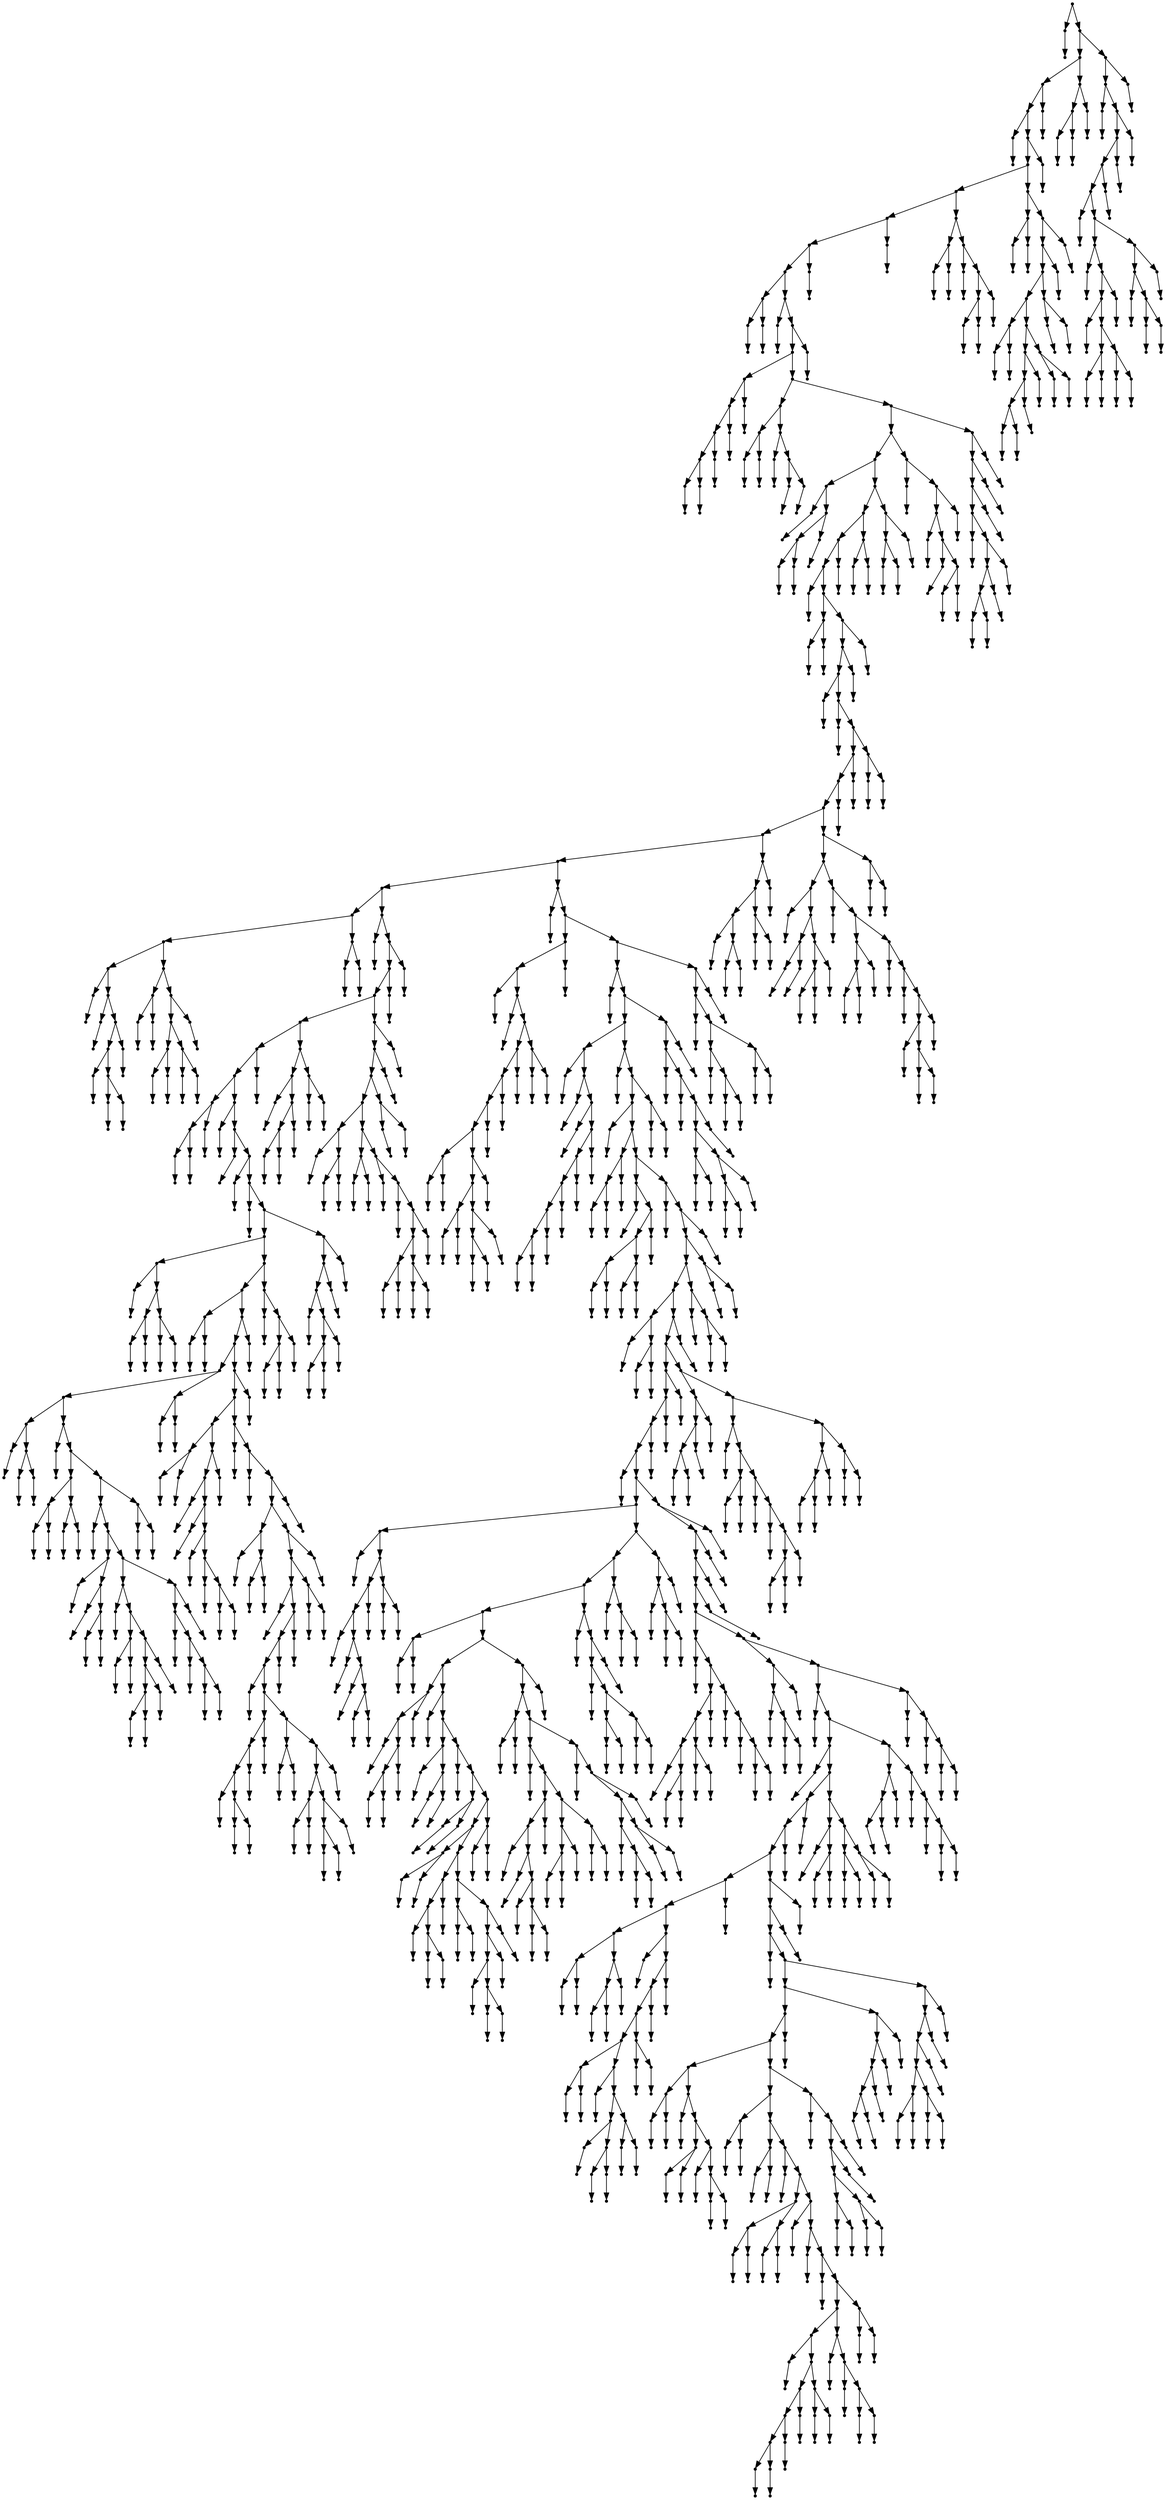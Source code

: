 digraph {
  1582 [shape=point];
  1 [shape=point];
  0 [shape=point];
  1581 [shape=point];
  1530 [shape=point];
  1521 [shape=point];
  1518 [shape=point];
  3 [shape=point];
  2 [shape=point];
  1517 [shape=point];
  1514 [shape=point];
  1472 [shape=point];
  1454 [shape=point];
  1451 [shape=point];
  1448 [shape=point];
  8 [shape=point];
  5 [shape=point];
  4 [shape=point];
  7 [shape=point];
  6 [shape=point];
  1447 [shape=point];
  10 [shape=point];
  9 [shape=point];
  1446 [shape=point];
  1443 [shape=point];
  24 [shape=point];
  21 [shape=point];
  18 [shape=point];
  15 [shape=point];
  12 [shape=point];
  11 [shape=point];
  14 [shape=point];
  13 [shape=point];
  17 [shape=point];
  16 [shape=point];
  20 [shape=point];
  19 [shape=point];
  23 [shape=point];
  22 [shape=point];
  1442 [shape=point];
  38 [shape=point];
  29 [shape=point];
  26 [shape=point];
  25 [shape=point];
  28 [shape=point];
  27 [shape=point];
  37 [shape=point];
  31 [shape=point];
  30 [shape=point];
  36 [shape=point];
  33 [shape=point];
  32 [shape=point];
  35 [shape=point];
  34 [shape=point];
  1441 [shape=point];
  1417 [shape=point];
  1399 [shape=point];
  49 [shape=point];
  40 [shape=point];
  39 [shape=point];
  48 [shape=point];
  45 [shape=point];
  42 [shape=point];
  41 [shape=point];
  44 [shape=point];
  43 [shape=point];
  47 [shape=point];
  46 [shape=point];
  1398 [shape=point];
  1389 [shape=point];
  1383 [shape=point];
  1380 [shape=point];
  51 [shape=point];
  50 [shape=point];
  1379 [shape=point];
  56 [shape=point];
  53 [shape=point];
  52 [shape=point];
  55 [shape=point];
  54 [shape=point];
  1378 [shape=point];
  1375 [shape=point];
  1372 [shape=point];
  58 [shape=point];
  57 [shape=point];
  1371 [shape=point];
  60 [shape=point];
  59 [shape=point];
  1370 [shape=point];
  1364 [shape=point];
  1361 [shape=point];
  1358 [shape=point];
  1304 [shape=point];
  1286 [shape=point];
  452 [shape=point];
  104 [shape=point];
  98 [shape=point];
  77 [shape=point];
  62 [shape=point];
  61 [shape=point];
  76 [shape=point];
  64 [shape=point];
  63 [shape=point];
  75 [shape=point];
  72 [shape=point];
  66 [shape=point];
  65 [shape=point];
  71 [shape=point];
  68 [shape=point];
  67 [shape=point];
  70 [shape=point];
  69 [shape=point];
  74 [shape=point];
  73 [shape=point];
  97 [shape=point];
  82 [shape=point];
  79 [shape=point];
  78 [shape=point];
  81 [shape=point];
  80 [shape=point];
  96 [shape=point];
  93 [shape=point];
  87 [shape=point];
  84 [shape=point];
  83 [shape=point];
  86 [shape=point];
  85 [shape=point];
  92 [shape=point];
  89 [shape=point];
  88 [shape=point];
  91 [shape=point];
  90 [shape=point];
  95 [shape=point];
  94 [shape=point];
  103 [shape=point];
  100 [shape=point];
  99 [shape=point];
  102 [shape=point];
  101 [shape=point];
  451 [shape=point];
  106 [shape=point];
  105 [shape=point];
  450 [shape=point];
  447 [shape=point];
  444 [shape=point];
  396 [shape=point];
  378 [shape=point];
  375 [shape=point];
  114 [shape=point];
  111 [shape=point];
  108 [shape=point];
  107 [shape=point];
  110 [shape=point];
  109 [shape=point];
  113 [shape=point];
  112 [shape=point];
  374 [shape=point];
  116 [shape=point];
  115 [shape=point];
  373 [shape=point];
  118 [shape=point];
  117 [shape=point];
  372 [shape=point];
  120 [shape=point];
  119 [shape=point];
  371 [shape=point];
  122 [shape=point];
  121 [shape=point];
  370 [shape=point];
  352 [shape=point];
  136 [shape=point];
  124 [shape=point];
  123 [shape=point];
  135 [shape=point];
  129 [shape=point];
  126 [shape=point];
  125 [shape=point];
  128 [shape=point];
  127 [shape=point];
  134 [shape=point];
  131 [shape=point];
  130 [shape=point];
  133 [shape=point];
  132 [shape=point];
  351 [shape=point];
  339 [shape=point];
  141 [shape=point];
  138 [shape=point];
  137 [shape=point];
  140 [shape=point];
  139 [shape=point];
  338 [shape=point];
  335 [shape=point];
  227 [shape=point];
  221 [shape=point];
  149 [shape=point];
  143 [shape=point];
  142 [shape=point];
  148 [shape=point];
  145 [shape=point];
  144 [shape=point];
  147 [shape=point];
  146 [shape=point];
  220 [shape=point];
  151 [shape=point];
  150 [shape=point];
  219 [shape=point];
  162 [shape=point];
  156 [shape=point];
  153 [shape=point];
  152 [shape=point];
  155 [shape=point];
  154 [shape=point];
  161 [shape=point];
  158 [shape=point];
  157 [shape=point];
  160 [shape=point];
  159 [shape=point];
  218 [shape=point];
  212 [shape=point];
  164 [shape=point];
  163 [shape=point];
  211 [shape=point];
  175 [shape=point];
  166 [shape=point];
  165 [shape=point];
  174 [shape=point];
  168 [shape=point];
  167 [shape=point];
  173 [shape=point];
  170 [shape=point];
  169 [shape=point];
  172 [shape=point];
  171 [shape=point];
  210 [shape=point];
  195 [shape=point];
  177 [shape=point];
  176 [shape=point];
  194 [shape=point];
  182 [shape=point];
  179 [shape=point];
  178 [shape=point];
  181 [shape=point];
  180 [shape=point];
  193 [shape=point];
  190 [shape=point];
  187 [shape=point];
  184 [shape=point];
  183 [shape=point];
  186 [shape=point];
  185 [shape=point];
  189 [shape=point];
  188 [shape=point];
  192 [shape=point];
  191 [shape=point];
  209 [shape=point];
  206 [shape=point];
  197 [shape=point];
  196 [shape=point];
  205 [shape=point];
  199 [shape=point];
  198 [shape=point];
  204 [shape=point];
  201 [shape=point];
  200 [shape=point];
  203 [shape=point];
  202 [shape=point];
  208 [shape=point];
  207 [shape=point];
  217 [shape=point];
  214 [shape=point];
  213 [shape=point];
  216 [shape=point];
  215 [shape=point];
  226 [shape=point];
  223 [shape=point];
  222 [shape=point];
  225 [shape=point];
  224 [shape=point];
  334 [shape=point];
  331 [shape=point];
  253 [shape=point];
  232 [shape=point];
  229 [shape=point];
  228 [shape=point];
  231 [shape=point];
  230 [shape=point];
  252 [shape=point];
  249 [shape=point];
  234 [shape=point];
  233 [shape=point];
  248 [shape=point];
  236 [shape=point];
  235 [shape=point];
  247 [shape=point];
  238 [shape=point];
  237 [shape=point];
  246 [shape=point];
  240 [shape=point];
  239 [shape=point];
  245 [shape=point];
  242 [shape=point];
  241 [shape=point];
  244 [shape=point];
  243 [shape=point];
  251 [shape=point];
  250 [shape=point];
  330 [shape=point];
  255 [shape=point];
  254 [shape=point];
  329 [shape=point];
  257 [shape=point];
  256 [shape=point];
  328 [shape=point];
  325 [shape=point];
  265 [shape=point];
  259 [shape=point];
  258 [shape=point];
  264 [shape=point];
  261 [shape=point];
  260 [shape=point];
  263 [shape=point];
  262 [shape=point];
  324 [shape=point];
  321 [shape=point];
  315 [shape=point];
  267 [shape=point];
  266 [shape=point];
  314 [shape=point];
  311 [shape=point];
  308 [shape=point];
  269 [shape=point];
  268 [shape=point];
  307 [shape=point];
  283 [shape=point];
  280 [shape=point];
  277 [shape=point];
  271 [shape=point];
  270 [shape=point];
  276 [shape=point];
  273 [shape=point];
  272 [shape=point];
  275 [shape=point];
  274 [shape=point];
  279 [shape=point];
  278 [shape=point];
  282 [shape=point];
  281 [shape=point];
  306 [shape=point];
  288 [shape=point];
  285 [shape=point];
  284 [shape=point];
  287 [shape=point];
  286 [shape=point];
  305 [shape=point];
  302 [shape=point];
  293 [shape=point];
  290 [shape=point];
  289 [shape=point];
  292 [shape=point];
  291 [shape=point];
  301 [shape=point];
  298 [shape=point];
  295 [shape=point];
  294 [shape=point];
  297 [shape=point];
  296 [shape=point];
  300 [shape=point];
  299 [shape=point];
  304 [shape=point];
  303 [shape=point];
  310 [shape=point];
  309 [shape=point];
  313 [shape=point];
  312 [shape=point];
  320 [shape=point];
  317 [shape=point];
  316 [shape=point];
  319 [shape=point];
  318 [shape=point];
  323 [shape=point];
  322 [shape=point];
  327 [shape=point];
  326 [shape=point];
  333 [shape=point];
  332 [shape=point];
  337 [shape=point];
  336 [shape=point];
  350 [shape=point];
  341 [shape=point];
  340 [shape=point];
  349 [shape=point];
  346 [shape=point];
  343 [shape=point];
  342 [shape=point];
  345 [shape=point];
  344 [shape=point];
  348 [shape=point];
  347 [shape=point];
  369 [shape=point];
  366 [shape=point];
  363 [shape=point];
  354 [shape=point];
  353 [shape=point];
  362 [shape=point];
  359 [shape=point];
  356 [shape=point];
  355 [shape=point];
  358 [shape=point];
  357 [shape=point];
  361 [shape=point];
  360 [shape=point];
  365 [shape=point];
  364 [shape=point];
  368 [shape=point];
  367 [shape=point];
  377 [shape=point];
  376 [shape=point];
  395 [shape=point];
  389 [shape=point];
  380 [shape=point];
  379 [shape=point];
  388 [shape=point];
  385 [shape=point];
  382 [shape=point];
  381 [shape=point];
  384 [shape=point];
  383 [shape=point];
  387 [shape=point];
  386 [shape=point];
  394 [shape=point];
  391 [shape=point];
  390 [shape=point];
  393 [shape=point];
  392 [shape=point];
  443 [shape=point];
  440 [shape=point];
  437 [shape=point];
  431 [shape=point];
  404 [shape=point];
  398 [shape=point];
  397 [shape=point];
  403 [shape=point];
  400 [shape=point];
  399 [shape=point];
  402 [shape=point];
  401 [shape=point];
  430 [shape=point];
  409 [shape=point];
  406 [shape=point];
  405 [shape=point];
  408 [shape=point];
  407 [shape=point];
  429 [shape=point];
  411 [shape=point];
  410 [shape=point];
  428 [shape=point];
  413 [shape=point];
  412 [shape=point];
  427 [shape=point];
  424 [shape=point];
  418 [shape=point];
  415 [shape=point];
  414 [shape=point];
  417 [shape=point];
  416 [shape=point];
  423 [shape=point];
  420 [shape=point];
  419 [shape=point];
  422 [shape=point];
  421 [shape=point];
  426 [shape=point];
  425 [shape=point];
  436 [shape=point];
  433 [shape=point];
  432 [shape=point];
  435 [shape=point];
  434 [shape=point];
  439 [shape=point];
  438 [shape=point];
  442 [shape=point];
  441 [shape=point];
  446 [shape=point];
  445 [shape=point];
  449 [shape=point];
  448 [shape=point];
  1285 [shape=point];
  454 [shape=point];
  453 [shape=point];
  1284 [shape=point];
  501 [shape=point];
  498 [shape=point];
  456 [shape=point];
  455 [shape=point];
  497 [shape=point];
  458 [shape=point];
  457 [shape=point];
  496 [shape=point];
  490 [shape=point];
  487 [shape=point];
  484 [shape=point];
  481 [shape=point];
  463 [shape=point];
  460 [shape=point];
  459 [shape=point];
  462 [shape=point];
  461 [shape=point];
  480 [shape=point];
  477 [shape=point];
  468 [shape=point];
  465 [shape=point];
  464 [shape=point];
  467 [shape=point];
  466 [shape=point];
  476 [shape=point];
  473 [shape=point];
  470 [shape=point];
  469 [shape=point];
  472 [shape=point];
  471 [shape=point];
  475 [shape=point];
  474 [shape=point];
  479 [shape=point];
  478 [shape=point];
  483 [shape=point];
  482 [shape=point];
  486 [shape=point];
  485 [shape=point];
  489 [shape=point];
  488 [shape=point];
  495 [shape=point];
  492 [shape=point];
  491 [shape=point];
  494 [shape=point];
  493 [shape=point];
  500 [shape=point];
  499 [shape=point];
  1283 [shape=point];
  1262 [shape=point];
  503 [shape=point];
  502 [shape=point];
  1261 [shape=point];
  1234 [shape=point];
  529 [shape=point];
  505 [shape=point];
  504 [shape=point];
  528 [shape=point];
  507 [shape=point];
  506 [shape=point];
  527 [shape=point];
  509 [shape=point];
  508 [shape=point];
  526 [shape=point];
  523 [shape=point];
  520 [shape=point];
  517 [shape=point];
  514 [shape=point];
  511 [shape=point];
  510 [shape=point];
  513 [shape=point];
  512 [shape=point];
  516 [shape=point];
  515 [shape=point];
  519 [shape=point];
  518 [shape=point];
  522 [shape=point];
  521 [shape=point];
  525 [shape=point];
  524 [shape=point];
  1233 [shape=point];
  531 [shape=point];
  530 [shape=point];
  1232 [shape=point];
  1226 [shape=point];
  533 [shape=point];
  532 [shape=point];
  1225 [shape=point];
  541 [shape=point];
  538 [shape=point];
  535 [shape=point];
  534 [shape=point];
  537 [shape=point];
  536 [shape=point];
  540 [shape=point];
  539 [shape=point];
  1224 [shape=point];
  558 [shape=point];
  543 [shape=point];
  542 [shape=point];
  557 [shape=point];
  554 [shape=point];
  548 [shape=point];
  545 [shape=point];
  544 [shape=point];
  547 [shape=point];
  546 [shape=point];
  553 [shape=point];
  550 [shape=point];
  549 [shape=point];
  552 [shape=point];
  551 [shape=point];
  556 [shape=point];
  555 [shape=point];
  1223 [shape=point];
  560 [shape=point];
  559 [shape=point];
  1222 [shape=point];
  1219 [shape=point];
  1213 [shape=point];
  1204 [shape=point];
  568 [shape=point];
  562 [shape=point];
  561 [shape=point];
  567 [shape=point];
  564 [shape=point];
  563 [shape=point];
  566 [shape=point];
  565 [shape=point];
  1203 [shape=point];
  1200 [shape=point];
  1149 [shape=point];
  1146 [shape=point];
  1143 [shape=point];
  1140 [shape=point];
  570 [shape=point];
  569 [shape=point];
  1139 [shape=point];
  791 [shape=point];
  596 [shape=point];
  572 [shape=point];
  571 [shape=point];
  595 [shape=point];
  589 [shape=point];
  586 [shape=point];
  574 [shape=point];
  573 [shape=point];
  585 [shape=point];
  576 [shape=point];
  575 [shape=point];
  584 [shape=point];
  578 [shape=point];
  577 [shape=point];
  583 [shape=point];
  580 [shape=point];
  579 [shape=point];
  582 [shape=point];
  581 [shape=point];
  588 [shape=point];
  587 [shape=point];
  594 [shape=point];
  591 [shape=point];
  590 [shape=point];
  593 [shape=point];
  592 [shape=point];
  790 [shape=point];
  778 [shape=point];
  769 [shape=point];
  748 [shape=point];
  601 [shape=point];
  598 [shape=point];
  597 [shape=point];
  600 [shape=point];
  599 [shape=point];
  747 [shape=point];
  681 [shape=point];
  615 [shape=point];
  612 [shape=point];
  603 [shape=point];
  602 [shape=point];
  611 [shape=point];
  608 [shape=point];
  605 [shape=point];
  604 [shape=point];
  607 [shape=point];
  606 [shape=point];
  610 [shape=point];
  609 [shape=point];
  614 [shape=point];
  613 [shape=point];
  680 [shape=point];
  617 [shape=point];
  616 [shape=point];
  679 [shape=point];
  625 [shape=point];
  619 [shape=point];
  618 [shape=point];
  624 [shape=point];
  621 [shape=point];
  620 [shape=point];
  623 [shape=point];
  622 [shape=point];
  678 [shape=point];
  627 [shape=point];
  626 [shape=point];
  677 [shape=point];
  632 [shape=point];
  629 [shape=point];
  628 [shape=point];
  631 [shape=point];
  630 [shape=point];
  676 [shape=point];
  670 [shape=point];
  637 [shape=point];
  634 [shape=point];
  633 [shape=point];
  636 [shape=point];
  635 [shape=point];
  669 [shape=point];
  648 [shape=point];
  645 [shape=point];
  639 [shape=point];
  638 [shape=point];
  644 [shape=point];
  641 [shape=point];
  640 [shape=point];
  643 [shape=point];
  642 [shape=point];
  647 [shape=point];
  646 [shape=point];
  668 [shape=point];
  653 [shape=point];
  650 [shape=point];
  649 [shape=point];
  652 [shape=point];
  651 [shape=point];
  667 [shape=point];
  664 [shape=point];
  661 [shape=point];
  655 [shape=point];
  654 [shape=point];
  660 [shape=point];
  657 [shape=point];
  656 [shape=point];
  659 [shape=point];
  658 [shape=point];
  663 [shape=point];
  662 [shape=point];
  666 [shape=point];
  665 [shape=point];
  675 [shape=point];
  672 [shape=point];
  671 [shape=point];
  674 [shape=point];
  673 [shape=point];
  746 [shape=point];
  743 [shape=point];
  686 [shape=point];
  683 [shape=point];
  682 [shape=point];
  685 [shape=point];
  684 [shape=point];
  742 [shape=point];
  721 [shape=point];
  688 [shape=point];
  687 [shape=point];
  720 [shape=point];
  705 [shape=point];
  702 [shape=point];
  690 [shape=point];
  689 [shape=point];
  701 [shape=point];
  692 [shape=point];
  691 [shape=point];
  700 [shape=point];
  694 [shape=point];
  693 [shape=point];
  699 [shape=point];
  696 [shape=point];
  695 [shape=point];
  698 [shape=point];
  697 [shape=point];
  704 [shape=point];
  703 [shape=point];
  719 [shape=point];
  713 [shape=point];
  710 [shape=point];
  707 [shape=point];
  706 [shape=point];
  709 [shape=point];
  708 [shape=point];
  712 [shape=point];
  711 [shape=point];
  718 [shape=point];
  715 [shape=point];
  714 [shape=point];
  717 [shape=point];
  716 [shape=point];
  741 [shape=point];
  723 [shape=point];
  722 [shape=point];
  740 [shape=point];
  737 [shape=point];
  731 [shape=point];
  725 [shape=point];
  724 [shape=point];
  730 [shape=point];
  727 [shape=point];
  726 [shape=point];
  729 [shape=point];
  728 [shape=point];
  736 [shape=point];
  733 [shape=point];
  732 [shape=point];
  735 [shape=point];
  734 [shape=point];
  739 [shape=point];
  738 [shape=point];
  745 [shape=point];
  744 [shape=point];
  768 [shape=point];
  750 [shape=point];
  749 [shape=point];
  767 [shape=point];
  764 [shape=point];
  752 [shape=point];
  751 [shape=point];
  763 [shape=point];
  757 [shape=point];
  754 [shape=point];
  753 [shape=point];
  756 [shape=point];
  755 [shape=point];
  762 [shape=point];
  759 [shape=point];
  758 [shape=point];
  761 [shape=point];
  760 [shape=point];
  766 [shape=point];
  765 [shape=point];
  777 [shape=point];
  771 [shape=point];
  770 [shape=point];
  776 [shape=point];
  773 [shape=point];
  772 [shape=point];
  775 [shape=point];
  774 [shape=point];
  789 [shape=point];
  786 [shape=point];
  780 [shape=point];
  779 [shape=point];
  785 [shape=point];
  782 [shape=point];
  781 [shape=point];
  784 [shape=point];
  783 [shape=point];
  788 [shape=point];
  787 [shape=point];
  1138 [shape=point];
  1135 [shape=point];
  1132 [shape=point];
  1129 [shape=point];
  1126 [shape=point];
  823 [shape=point];
  793 [shape=point];
  792 [shape=point];
  822 [shape=point];
  810 [shape=point];
  807 [shape=point];
  801 [shape=point];
  795 [shape=point];
  794 [shape=point];
  800 [shape=point];
  797 [shape=point];
  796 [shape=point];
  799 [shape=point];
  798 [shape=point];
  806 [shape=point];
  803 [shape=point];
  802 [shape=point];
  805 [shape=point];
  804 [shape=point];
  809 [shape=point];
  808 [shape=point];
  821 [shape=point];
  812 [shape=point];
  811 [shape=point];
  820 [shape=point];
  814 [shape=point];
  813 [shape=point];
  819 [shape=point];
  816 [shape=point];
  815 [shape=point];
  818 [shape=point];
  817 [shape=point];
  1125 [shape=point];
  834 [shape=point];
  831 [shape=point];
  825 [shape=point];
  824 [shape=point];
  830 [shape=point];
  827 [shape=point];
  826 [shape=point];
  829 [shape=point];
  828 [shape=point];
  833 [shape=point];
  832 [shape=point];
  1124 [shape=point];
  1112 [shape=point];
  836 [shape=point];
  835 [shape=point];
  1111 [shape=point];
  1090 [shape=point];
  838 [shape=point];
  837 [shape=point];
  1089 [shape=point];
  1068 [shape=point];
  1065 [shape=point];
  1062 [shape=point];
  894 [shape=point];
  891 [shape=point];
  852 [shape=point];
  843 [shape=point];
  840 [shape=point];
  839 [shape=point];
  842 [shape=point];
  841 [shape=point];
  851 [shape=point];
  848 [shape=point];
  845 [shape=point];
  844 [shape=point];
  847 [shape=point];
  846 [shape=point];
  850 [shape=point];
  849 [shape=point];
  890 [shape=point];
  854 [shape=point];
  853 [shape=point];
  889 [shape=point];
  886 [shape=point];
  883 [shape=point];
  877 [shape=point];
  859 [shape=point];
  856 [shape=point];
  855 [shape=point];
  858 [shape=point];
  857 [shape=point];
  876 [shape=point];
  861 [shape=point];
  860 [shape=point];
  875 [shape=point];
  869 [shape=point];
  863 [shape=point];
  862 [shape=point];
  868 [shape=point];
  865 [shape=point];
  864 [shape=point];
  867 [shape=point];
  866 [shape=point];
  874 [shape=point];
  871 [shape=point];
  870 [shape=point];
  873 [shape=point];
  872 [shape=point];
  882 [shape=point];
  879 [shape=point];
  878 [shape=point];
  881 [shape=point];
  880 [shape=point];
  885 [shape=point];
  884 [shape=point];
  888 [shape=point];
  887 [shape=point];
  893 [shape=point];
  892 [shape=point];
  1061 [shape=point];
  1058 [shape=point];
  1055 [shape=point];
  896 [shape=point];
  895 [shape=point];
  1054 [shape=point];
  1033 [shape=point];
  1018 [shape=point];
  1015 [shape=point];
  919 [shape=point];
  901 [shape=point];
  898 [shape=point];
  897 [shape=point];
  900 [shape=point];
  899 [shape=point];
  918 [shape=point];
  903 [shape=point];
  902 [shape=point];
  917 [shape=point];
  908 [shape=point];
  905 [shape=point];
  904 [shape=point];
  907 [shape=point];
  906 [shape=point];
  916 [shape=point];
  910 [shape=point];
  909 [shape=point];
  915 [shape=point];
  912 [shape=point];
  911 [shape=point];
  914 [shape=point];
  913 [shape=point];
  1014 [shape=point];
  993 [shape=point];
  924 [shape=point];
  921 [shape=point];
  920 [shape=point];
  923 [shape=point];
  922 [shape=point];
  992 [shape=point];
  929 [shape=point];
  926 [shape=point];
  925 [shape=point];
  928 [shape=point];
  927 [shape=point];
  991 [shape=point];
  931 [shape=point];
  930 [shape=point];
  990 [shape=point];
  942 [shape=point];
  936 [shape=point];
  933 [shape=point];
  932 [shape=point];
  935 [shape=point];
  934 [shape=point];
  941 [shape=point];
  938 [shape=point];
  937 [shape=point];
  940 [shape=point];
  939 [shape=point];
  989 [shape=point];
  944 [shape=point];
  943 [shape=point];
  988 [shape=point];
  946 [shape=point];
  945 [shape=point];
  987 [shape=point];
  948 [shape=point];
  947 [shape=point];
  986 [shape=point];
  980 [shape=point];
  968 [shape=point];
  950 [shape=point];
  949 [shape=point];
  967 [shape=point];
  961 [shape=point];
  958 [shape=point];
  955 [shape=point];
  952 [shape=point];
  951 [shape=point];
  954 [shape=point];
  953 [shape=point];
  957 [shape=point];
  956 [shape=point];
  960 [shape=point];
  959 [shape=point];
  966 [shape=point];
  963 [shape=point];
  962 [shape=point];
  965 [shape=point];
  964 [shape=point];
  979 [shape=point];
  970 [shape=point];
  969 [shape=point];
  978 [shape=point];
  972 [shape=point];
  971 [shape=point];
  977 [shape=point];
  974 [shape=point];
  973 [shape=point];
  976 [shape=point];
  975 [shape=point];
  985 [shape=point];
  982 [shape=point];
  981 [shape=point];
  984 [shape=point];
  983 [shape=point];
  1013 [shape=point];
  995 [shape=point];
  994 [shape=point];
  1012 [shape=point];
  1009 [shape=point];
  1006 [shape=point];
  1000 [shape=point];
  997 [shape=point];
  996 [shape=point];
  999 [shape=point];
  998 [shape=point];
  1005 [shape=point];
  1002 [shape=point];
  1001 [shape=point];
  1004 [shape=point];
  1003 [shape=point];
  1008 [shape=point];
  1007 [shape=point];
  1011 [shape=point];
  1010 [shape=point];
  1017 [shape=point];
  1016 [shape=point];
  1032 [shape=point];
  1029 [shape=point];
  1026 [shape=point];
  1023 [shape=point];
  1020 [shape=point];
  1019 [shape=point];
  1022 [shape=point];
  1021 [shape=point];
  1025 [shape=point];
  1024 [shape=point];
  1028 [shape=point];
  1027 [shape=point];
  1031 [shape=point];
  1030 [shape=point];
  1053 [shape=point];
  1050 [shape=point];
  1047 [shape=point];
  1044 [shape=point];
  1038 [shape=point];
  1035 [shape=point];
  1034 [shape=point];
  1037 [shape=point];
  1036 [shape=point];
  1043 [shape=point];
  1040 [shape=point];
  1039 [shape=point];
  1042 [shape=point];
  1041 [shape=point];
  1046 [shape=point];
  1045 [shape=point];
  1049 [shape=point];
  1048 [shape=point];
  1052 [shape=point];
  1051 [shape=point];
  1057 [shape=point];
  1056 [shape=point];
  1060 [shape=point];
  1059 [shape=point];
  1064 [shape=point];
  1063 [shape=point];
  1067 [shape=point];
  1066 [shape=point];
  1088 [shape=point];
  1076 [shape=point];
  1070 [shape=point];
  1069 [shape=point];
  1075 [shape=point];
  1072 [shape=point];
  1071 [shape=point];
  1074 [shape=point];
  1073 [shape=point];
  1087 [shape=point];
  1081 [shape=point];
  1078 [shape=point];
  1077 [shape=point];
  1080 [shape=point];
  1079 [shape=point];
  1086 [shape=point];
  1083 [shape=point];
  1082 [shape=point];
  1085 [shape=point];
  1084 [shape=point];
  1110 [shape=point];
  1098 [shape=point];
  1095 [shape=point];
  1092 [shape=point];
  1091 [shape=point];
  1094 [shape=point];
  1093 [shape=point];
  1097 [shape=point];
  1096 [shape=point];
  1109 [shape=point];
  1100 [shape=point];
  1099 [shape=point];
  1108 [shape=point];
  1102 [shape=point];
  1101 [shape=point];
  1107 [shape=point];
  1104 [shape=point];
  1103 [shape=point];
  1106 [shape=point];
  1105 [shape=point];
  1123 [shape=point];
  1114 [shape=point];
  1113 [shape=point];
  1122 [shape=point];
  1116 [shape=point];
  1115 [shape=point];
  1121 [shape=point];
  1118 [shape=point];
  1117 [shape=point];
  1120 [shape=point];
  1119 [shape=point];
  1128 [shape=point];
  1127 [shape=point];
  1131 [shape=point];
  1130 [shape=point];
  1134 [shape=point];
  1133 [shape=point];
  1137 [shape=point];
  1136 [shape=point];
  1142 [shape=point];
  1141 [shape=point];
  1145 [shape=point];
  1144 [shape=point];
  1148 [shape=point];
  1147 [shape=point];
  1199 [shape=point];
  1160 [shape=point];
  1157 [shape=point];
  1154 [shape=point];
  1151 [shape=point];
  1150 [shape=point];
  1153 [shape=point];
  1152 [shape=point];
  1156 [shape=point];
  1155 [shape=point];
  1159 [shape=point];
  1158 [shape=point];
  1198 [shape=point];
  1183 [shape=point];
  1162 [shape=point];
  1161 [shape=point];
  1182 [shape=point];
  1167 [shape=point];
  1164 [shape=point];
  1163 [shape=point];
  1166 [shape=point];
  1165 [shape=point];
  1181 [shape=point];
  1169 [shape=point];
  1168 [shape=point];
  1180 [shape=point];
  1171 [shape=point];
  1170 [shape=point];
  1179 [shape=point];
  1176 [shape=point];
  1173 [shape=point];
  1172 [shape=point];
  1175 [shape=point];
  1174 [shape=point];
  1178 [shape=point];
  1177 [shape=point];
  1197 [shape=point];
  1191 [shape=point];
  1188 [shape=point];
  1185 [shape=point];
  1184 [shape=point];
  1187 [shape=point];
  1186 [shape=point];
  1190 [shape=point];
  1189 [shape=point];
  1196 [shape=point];
  1193 [shape=point];
  1192 [shape=point];
  1195 [shape=point];
  1194 [shape=point];
  1202 [shape=point];
  1201 [shape=point];
  1212 [shape=point];
  1206 [shape=point];
  1205 [shape=point];
  1211 [shape=point];
  1208 [shape=point];
  1207 [shape=point];
  1210 [shape=point];
  1209 [shape=point];
  1218 [shape=point];
  1215 [shape=point];
  1214 [shape=point];
  1217 [shape=point];
  1216 [shape=point];
  1221 [shape=point];
  1220 [shape=point];
  1231 [shape=point];
  1228 [shape=point];
  1227 [shape=point];
  1230 [shape=point];
  1229 [shape=point];
  1260 [shape=point];
  1257 [shape=point];
  1236 [shape=point];
  1235 [shape=point];
  1256 [shape=point];
  1238 [shape=point];
  1237 [shape=point];
  1255 [shape=point];
  1252 [shape=point];
  1243 [shape=point];
  1240 [shape=point];
  1239 [shape=point];
  1242 [shape=point];
  1241 [shape=point];
  1251 [shape=point];
  1248 [shape=point];
  1245 [shape=point];
  1244 [shape=point];
  1247 [shape=point];
  1246 [shape=point];
  1250 [shape=point];
  1249 [shape=point];
  1254 [shape=point];
  1253 [shape=point];
  1259 [shape=point];
  1258 [shape=point];
  1282 [shape=point];
  1279 [shape=point];
  1264 [shape=point];
  1263 [shape=point];
  1278 [shape=point];
  1272 [shape=point];
  1266 [shape=point];
  1265 [shape=point];
  1271 [shape=point];
  1268 [shape=point];
  1267 [shape=point];
  1270 [shape=point];
  1269 [shape=point];
  1277 [shape=point];
  1274 [shape=point];
  1273 [shape=point];
  1276 [shape=point];
  1275 [shape=point];
  1281 [shape=point];
  1280 [shape=point];
  1303 [shape=point];
  1300 [shape=point];
  1294 [shape=point];
  1288 [shape=point];
  1287 [shape=point];
  1293 [shape=point];
  1290 [shape=point];
  1289 [shape=point];
  1292 [shape=point];
  1291 [shape=point];
  1299 [shape=point];
  1296 [shape=point];
  1295 [shape=point];
  1298 [shape=point];
  1297 [shape=point];
  1302 [shape=point];
  1301 [shape=point];
  1357 [shape=point];
  1351 [shape=point];
  1321 [shape=point];
  1306 [shape=point];
  1305 [shape=point];
  1320 [shape=point];
  1311 [shape=point];
  1308 [shape=point];
  1307 [shape=point];
  1310 [shape=point];
  1309 [shape=point];
  1319 [shape=point];
  1316 [shape=point];
  1313 [shape=point];
  1312 [shape=point];
  1315 [shape=point];
  1314 [shape=point];
  1318 [shape=point];
  1317 [shape=point];
  1350 [shape=point];
  1323 [shape=point];
  1322 [shape=point];
  1349 [shape=point];
  1331 [shape=point];
  1328 [shape=point];
  1325 [shape=point];
  1324 [shape=point];
  1327 [shape=point];
  1326 [shape=point];
  1330 [shape=point];
  1329 [shape=point];
  1348 [shape=point];
  1333 [shape=point];
  1332 [shape=point];
  1347 [shape=point];
  1335 [shape=point];
  1334 [shape=point];
  1346 [shape=point];
  1343 [shape=point];
  1337 [shape=point];
  1336 [shape=point];
  1342 [shape=point];
  1339 [shape=point];
  1338 [shape=point];
  1341 [shape=point];
  1340 [shape=point];
  1345 [shape=point];
  1344 [shape=point];
  1356 [shape=point];
  1353 [shape=point];
  1352 [shape=point];
  1355 [shape=point];
  1354 [shape=point];
  1360 [shape=point];
  1359 [shape=point];
  1363 [shape=point];
  1362 [shape=point];
  1369 [shape=point];
  1366 [shape=point];
  1365 [shape=point];
  1368 [shape=point];
  1367 [shape=point];
  1374 [shape=point];
  1373 [shape=point];
  1377 [shape=point];
  1376 [shape=point];
  1382 [shape=point];
  1381 [shape=point];
  1388 [shape=point];
  1385 [shape=point];
  1384 [shape=point];
  1387 [shape=point];
  1386 [shape=point];
  1397 [shape=point];
  1394 [shape=point];
  1391 [shape=point];
  1390 [shape=point];
  1393 [shape=point];
  1392 [shape=point];
  1396 [shape=point];
  1395 [shape=point];
  1416 [shape=point];
  1401 [shape=point];
  1400 [shape=point];
  1415 [shape=point];
  1412 [shape=point];
  1403 [shape=point];
  1402 [shape=point];
  1411 [shape=point];
  1405 [shape=point];
  1404 [shape=point];
  1410 [shape=point];
  1407 [shape=point];
  1406 [shape=point];
  1409 [shape=point];
  1408 [shape=point];
  1414 [shape=point];
  1413 [shape=point];
  1440 [shape=point];
  1437 [shape=point];
  1434 [shape=point];
  1431 [shape=point];
  1419 [shape=point];
  1418 [shape=point];
  1430 [shape=point];
  1427 [shape=point];
  1424 [shape=point];
  1421 [shape=point];
  1420 [shape=point];
  1423 [shape=point];
  1422 [shape=point];
  1426 [shape=point];
  1425 [shape=point];
  1429 [shape=point];
  1428 [shape=point];
  1433 [shape=point];
  1432 [shape=point];
  1436 [shape=point];
  1435 [shape=point];
  1439 [shape=point];
  1438 [shape=point];
  1445 [shape=point];
  1444 [shape=point];
  1450 [shape=point];
  1449 [shape=point];
  1453 [shape=point];
  1452 [shape=point];
  1471 [shape=point];
  1459 [shape=point];
  1456 [shape=point];
  1455 [shape=point];
  1458 [shape=point];
  1457 [shape=point];
  1470 [shape=point];
  1461 [shape=point];
  1460 [shape=point];
  1469 [shape=point];
  1466 [shape=point];
  1463 [shape=point];
  1462 [shape=point];
  1465 [shape=point];
  1464 [shape=point];
  1468 [shape=point];
  1467 [shape=point];
  1513 [shape=point];
  1477 [shape=point];
  1474 [shape=point];
  1473 [shape=point];
  1476 [shape=point];
  1475 [shape=point];
  1512 [shape=point];
  1509 [shape=point];
  1506 [shape=point];
  1500 [shape=point];
  1482 [shape=point];
  1479 [shape=point];
  1478 [shape=point];
  1481 [shape=point];
  1480 [shape=point];
  1499 [shape=point];
  1493 [shape=point];
  1490 [shape=point];
  1487 [shape=point];
  1484 [shape=point];
  1483 [shape=point];
  1486 [shape=point];
  1485 [shape=point];
  1489 [shape=point];
  1488 [shape=point];
  1492 [shape=point];
  1491 [shape=point];
  1498 [shape=point];
  1495 [shape=point];
  1494 [shape=point];
  1497 [shape=point];
  1496 [shape=point];
  1505 [shape=point];
  1502 [shape=point];
  1501 [shape=point];
  1504 [shape=point];
  1503 [shape=point];
  1508 [shape=point];
  1507 [shape=point];
  1511 [shape=point];
  1510 [shape=point];
  1516 [shape=point];
  1515 [shape=point];
  1520 [shape=point];
  1519 [shape=point];
  1529 [shape=point];
  1526 [shape=point];
  1523 [shape=point];
  1522 [shape=point];
  1525 [shape=point];
  1524 [shape=point];
  1528 [shape=point];
  1527 [shape=point];
  1580 [shape=point];
  1577 [shape=point];
  1532 [shape=point];
  1531 [shape=point];
  1576 [shape=point];
  1573 [shape=point];
  1570 [shape=point];
  1567 [shape=point];
  1534 [shape=point];
  1533 [shape=point];
  1566 [shape=point];
  1554 [shape=point];
  1536 [shape=point];
  1535 [shape=point];
  1553 [shape=point];
  1550 [shape=point];
  1538 [shape=point];
  1537 [shape=point];
  1549 [shape=point];
  1543 [shape=point];
  1540 [shape=point];
  1539 [shape=point];
  1542 [shape=point];
  1541 [shape=point];
  1548 [shape=point];
  1545 [shape=point];
  1544 [shape=point];
  1547 [shape=point];
  1546 [shape=point];
  1552 [shape=point];
  1551 [shape=point];
  1565 [shape=point];
  1562 [shape=point];
  1556 [shape=point];
  1555 [shape=point];
  1561 [shape=point];
  1558 [shape=point];
  1557 [shape=point];
  1560 [shape=point];
  1559 [shape=point];
  1564 [shape=point];
  1563 [shape=point];
  1569 [shape=point];
  1568 [shape=point];
  1572 [shape=point];
  1571 [shape=point];
  1575 [shape=point];
  1574 [shape=point];
  1579 [shape=point];
  1578 [shape=point];
1582 -> 1;
1 -> 0;
1582 -> 1581;
1581 -> 1530;
1530 -> 1521;
1521 -> 1518;
1518 -> 3;
3 -> 2;
1518 -> 1517;
1517 -> 1514;
1514 -> 1472;
1472 -> 1454;
1454 -> 1451;
1451 -> 1448;
1448 -> 8;
8 -> 5;
5 -> 4;
8 -> 7;
7 -> 6;
1448 -> 1447;
1447 -> 10;
10 -> 9;
1447 -> 1446;
1446 -> 1443;
1443 -> 24;
24 -> 21;
21 -> 18;
18 -> 15;
15 -> 12;
12 -> 11;
15 -> 14;
14 -> 13;
18 -> 17;
17 -> 16;
21 -> 20;
20 -> 19;
24 -> 23;
23 -> 22;
1443 -> 1442;
1442 -> 38;
38 -> 29;
29 -> 26;
26 -> 25;
29 -> 28;
28 -> 27;
38 -> 37;
37 -> 31;
31 -> 30;
37 -> 36;
36 -> 33;
33 -> 32;
36 -> 35;
35 -> 34;
1442 -> 1441;
1441 -> 1417;
1417 -> 1399;
1399 -> 49;
49 -> 40;
40 -> 39;
49 -> 48;
48 -> 45;
45 -> 42;
42 -> 41;
45 -> 44;
44 -> 43;
48 -> 47;
47 -> 46;
1399 -> 1398;
1398 -> 1389;
1389 -> 1383;
1383 -> 1380;
1380 -> 51;
51 -> 50;
1380 -> 1379;
1379 -> 56;
56 -> 53;
53 -> 52;
56 -> 55;
55 -> 54;
1379 -> 1378;
1378 -> 1375;
1375 -> 1372;
1372 -> 58;
58 -> 57;
1372 -> 1371;
1371 -> 60;
60 -> 59;
1371 -> 1370;
1370 -> 1364;
1364 -> 1361;
1361 -> 1358;
1358 -> 1304;
1304 -> 1286;
1286 -> 452;
452 -> 104;
104 -> 98;
98 -> 77;
77 -> 62;
62 -> 61;
77 -> 76;
76 -> 64;
64 -> 63;
76 -> 75;
75 -> 72;
72 -> 66;
66 -> 65;
72 -> 71;
71 -> 68;
68 -> 67;
71 -> 70;
70 -> 69;
75 -> 74;
74 -> 73;
98 -> 97;
97 -> 82;
82 -> 79;
79 -> 78;
82 -> 81;
81 -> 80;
97 -> 96;
96 -> 93;
93 -> 87;
87 -> 84;
84 -> 83;
87 -> 86;
86 -> 85;
93 -> 92;
92 -> 89;
89 -> 88;
92 -> 91;
91 -> 90;
96 -> 95;
95 -> 94;
104 -> 103;
103 -> 100;
100 -> 99;
103 -> 102;
102 -> 101;
452 -> 451;
451 -> 106;
106 -> 105;
451 -> 450;
450 -> 447;
447 -> 444;
444 -> 396;
396 -> 378;
378 -> 375;
375 -> 114;
114 -> 111;
111 -> 108;
108 -> 107;
111 -> 110;
110 -> 109;
114 -> 113;
113 -> 112;
375 -> 374;
374 -> 116;
116 -> 115;
374 -> 373;
373 -> 118;
118 -> 117;
373 -> 372;
372 -> 120;
120 -> 119;
372 -> 371;
371 -> 122;
122 -> 121;
371 -> 370;
370 -> 352;
352 -> 136;
136 -> 124;
124 -> 123;
136 -> 135;
135 -> 129;
129 -> 126;
126 -> 125;
129 -> 128;
128 -> 127;
135 -> 134;
134 -> 131;
131 -> 130;
134 -> 133;
133 -> 132;
352 -> 351;
351 -> 339;
339 -> 141;
141 -> 138;
138 -> 137;
141 -> 140;
140 -> 139;
339 -> 338;
338 -> 335;
335 -> 227;
227 -> 221;
221 -> 149;
149 -> 143;
143 -> 142;
149 -> 148;
148 -> 145;
145 -> 144;
148 -> 147;
147 -> 146;
221 -> 220;
220 -> 151;
151 -> 150;
220 -> 219;
219 -> 162;
162 -> 156;
156 -> 153;
153 -> 152;
156 -> 155;
155 -> 154;
162 -> 161;
161 -> 158;
158 -> 157;
161 -> 160;
160 -> 159;
219 -> 218;
218 -> 212;
212 -> 164;
164 -> 163;
212 -> 211;
211 -> 175;
175 -> 166;
166 -> 165;
175 -> 174;
174 -> 168;
168 -> 167;
174 -> 173;
173 -> 170;
170 -> 169;
173 -> 172;
172 -> 171;
211 -> 210;
210 -> 195;
195 -> 177;
177 -> 176;
195 -> 194;
194 -> 182;
182 -> 179;
179 -> 178;
182 -> 181;
181 -> 180;
194 -> 193;
193 -> 190;
190 -> 187;
187 -> 184;
184 -> 183;
187 -> 186;
186 -> 185;
190 -> 189;
189 -> 188;
193 -> 192;
192 -> 191;
210 -> 209;
209 -> 206;
206 -> 197;
197 -> 196;
206 -> 205;
205 -> 199;
199 -> 198;
205 -> 204;
204 -> 201;
201 -> 200;
204 -> 203;
203 -> 202;
209 -> 208;
208 -> 207;
218 -> 217;
217 -> 214;
214 -> 213;
217 -> 216;
216 -> 215;
227 -> 226;
226 -> 223;
223 -> 222;
226 -> 225;
225 -> 224;
335 -> 334;
334 -> 331;
331 -> 253;
253 -> 232;
232 -> 229;
229 -> 228;
232 -> 231;
231 -> 230;
253 -> 252;
252 -> 249;
249 -> 234;
234 -> 233;
249 -> 248;
248 -> 236;
236 -> 235;
248 -> 247;
247 -> 238;
238 -> 237;
247 -> 246;
246 -> 240;
240 -> 239;
246 -> 245;
245 -> 242;
242 -> 241;
245 -> 244;
244 -> 243;
252 -> 251;
251 -> 250;
331 -> 330;
330 -> 255;
255 -> 254;
330 -> 329;
329 -> 257;
257 -> 256;
329 -> 328;
328 -> 325;
325 -> 265;
265 -> 259;
259 -> 258;
265 -> 264;
264 -> 261;
261 -> 260;
264 -> 263;
263 -> 262;
325 -> 324;
324 -> 321;
321 -> 315;
315 -> 267;
267 -> 266;
315 -> 314;
314 -> 311;
311 -> 308;
308 -> 269;
269 -> 268;
308 -> 307;
307 -> 283;
283 -> 280;
280 -> 277;
277 -> 271;
271 -> 270;
277 -> 276;
276 -> 273;
273 -> 272;
276 -> 275;
275 -> 274;
280 -> 279;
279 -> 278;
283 -> 282;
282 -> 281;
307 -> 306;
306 -> 288;
288 -> 285;
285 -> 284;
288 -> 287;
287 -> 286;
306 -> 305;
305 -> 302;
302 -> 293;
293 -> 290;
290 -> 289;
293 -> 292;
292 -> 291;
302 -> 301;
301 -> 298;
298 -> 295;
295 -> 294;
298 -> 297;
297 -> 296;
301 -> 300;
300 -> 299;
305 -> 304;
304 -> 303;
311 -> 310;
310 -> 309;
314 -> 313;
313 -> 312;
321 -> 320;
320 -> 317;
317 -> 316;
320 -> 319;
319 -> 318;
324 -> 323;
323 -> 322;
328 -> 327;
327 -> 326;
334 -> 333;
333 -> 332;
338 -> 337;
337 -> 336;
351 -> 350;
350 -> 341;
341 -> 340;
350 -> 349;
349 -> 346;
346 -> 343;
343 -> 342;
346 -> 345;
345 -> 344;
349 -> 348;
348 -> 347;
370 -> 369;
369 -> 366;
366 -> 363;
363 -> 354;
354 -> 353;
363 -> 362;
362 -> 359;
359 -> 356;
356 -> 355;
359 -> 358;
358 -> 357;
362 -> 361;
361 -> 360;
366 -> 365;
365 -> 364;
369 -> 368;
368 -> 367;
378 -> 377;
377 -> 376;
396 -> 395;
395 -> 389;
389 -> 380;
380 -> 379;
389 -> 388;
388 -> 385;
385 -> 382;
382 -> 381;
385 -> 384;
384 -> 383;
388 -> 387;
387 -> 386;
395 -> 394;
394 -> 391;
391 -> 390;
394 -> 393;
393 -> 392;
444 -> 443;
443 -> 440;
440 -> 437;
437 -> 431;
431 -> 404;
404 -> 398;
398 -> 397;
404 -> 403;
403 -> 400;
400 -> 399;
403 -> 402;
402 -> 401;
431 -> 430;
430 -> 409;
409 -> 406;
406 -> 405;
409 -> 408;
408 -> 407;
430 -> 429;
429 -> 411;
411 -> 410;
429 -> 428;
428 -> 413;
413 -> 412;
428 -> 427;
427 -> 424;
424 -> 418;
418 -> 415;
415 -> 414;
418 -> 417;
417 -> 416;
424 -> 423;
423 -> 420;
420 -> 419;
423 -> 422;
422 -> 421;
427 -> 426;
426 -> 425;
437 -> 436;
436 -> 433;
433 -> 432;
436 -> 435;
435 -> 434;
440 -> 439;
439 -> 438;
443 -> 442;
442 -> 441;
447 -> 446;
446 -> 445;
450 -> 449;
449 -> 448;
1286 -> 1285;
1285 -> 454;
454 -> 453;
1285 -> 1284;
1284 -> 501;
501 -> 498;
498 -> 456;
456 -> 455;
498 -> 497;
497 -> 458;
458 -> 457;
497 -> 496;
496 -> 490;
490 -> 487;
487 -> 484;
484 -> 481;
481 -> 463;
463 -> 460;
460 -> 459;
463 -> 462;
462 -> 461;
481 -> 480;
480 -> 477;
477 -> 468;
468 -> 465;
465 -> 464;
468 -> 467;
467 -> 466;
477 -> 476;
476 -> 473;
473 -> 470;
470 -> 469;
473 -> 472;
472 -> 471;
476 -> 475;
475 -> 474;
480 -> 479;
479 -> 478;
484 -> 483;
483 -> 482;
487 -> 486;
486 -> 485;
490 -> 489;
489 -> 488;
496 -> 495;
495 -> 492;
492 -> 491;
495 -> 494;
494 -> 493;
501 -> 500;
500 -> 499;
1284 -> 1283;
1283 -> 1262;
1262 -> 503;
503 -> 502;
1262 -> 1261;
1261 -> 1234;
1234 -> 529;
529 -> 505;
505 -> 504;
529 -> 528;
528 -> 507;
507 -> 506;
528 -> 527;
527 -> 509;
509 -> 508;
527 -> 526;
526 -> 523;
523 -> 520;
520 -> 517;
517 -> 514;
514 -> 511;
511 -> 510;
514 -> 513;
513 -> 512;
517 -> 516;
516 -> 515;
520 -> 519;
519 -> 518;
523 -> 522;
522 -> 521;
526 -> 525;
525 -> 524;
1234 -> 1233;
1233 -> 531;
531 -> 530;
1233 -> 1232;
1232 -> 1226;
1226 -> 533;
533 -> 532;
1226 -> 1225;
1225 -> 541;
541 -> 538;
538 -> 535;
535 -> 534;
538 -> 537;
537 -> 536;
541 -> 540;
540 -> 539;
1225 -> 1224;
1224 -> 558;
558 -> 543;
543 -> 542;
558 -> 557;
557 -> 554;
554 -> 548;
548 -> 545;
545 -> 544;
548 -> 547;
547 -> 546;
554 -> 553;
553 -> 550;
550 -> 549;
553 -> 552;
552 -> 551;
557 -> 556;
556 -> 555;
1224 -> 1223;
1223 -> 560;
560 -> 559;
1223 -> 1222;
1222 -> 1219;
1219 -> 1213;
1213 -> 1204;
1204 -> 568;
568 -> 562;
562 -> 561;
568 -> 567;
567 -> 564;
564 -> 563;
567 -> 566;
566 -> 565;
1204 -> 1203;
1203 -> 1200;
1200 -> 1149;
1149 -> 1146;
1146 -> 1143;
1143 -> 1140;
1140 -> 570;
570 -> 569;
1140 -> 1139;
1139 -> 791;
791 -> 596;
596 -> 572;
572 -> 571;
596 -> 595;
595 -> 589;
589 -> 586;
586 -> 574;
574 -> 573;
586 -> 585;
585 -> 576;
576 -> 575;
585 -> 584;
584 -> 578;
578 -> 577;
584 -> 583;
583 -> 580;
580 -> 579;
583 -> 582;
582 -> 581;
589 -> 588;
588 -> 587;
595 -> 594;
594 -> 591;
591 -> 590;
594 -> 593;
593 -> 592;
791 -> 790;
790 -> 778;
778 -> 769;
769 -> 748;
748 -> 601;
601 -> 598;
598 -> 597;
601 -> 600;
600 -> 599;
748 -> 747;
747 -> 681;
681 -> 615;
615 -> 612;
612 -> 603;
603 -> 602;
612 -> 611;
611 -> 608;
608 -> 605;
605 -> 604;
608 -> 607;
607 -> 606;
611 -> 610;
610 -> 609;
615 -> 614;
614 -> 613;
681 -> 680;
680 -> 617;
617 -> 616;
680 -> 679;
679 -> 625;
625 -> 619;
619 -> 618;
625 -> 624;
624 -> 621;
621 -> 620;
624 -> 623;
623 -> 622;
679 -> 678;
678 -> 627;
627 -> 626;
678 -> 677;
677 -> 632;
632 -> 629;
629 -> 628;
632 -> 631;
631 -> 630;
677 -> 676;
676 -> 670;
670 -> 637;
637 -> 634;
634 -> 633;
637 -> 636;
636 -> 635;
670 -> 669;
669 -> 648;
648 -> 645;
645 -> 639;
639 -> 638;
645 -> 644;
644 -> 641;
641 -> 640;
644 -> 643;
643 -> 642;
648 -> 647;
647 -> 646;
669 -> 668;
668 -> 653;
653 -> 650;
650 -> 649;
653 -> 652;
652 -> 651;
668 -> 667;
667 -> 664;
664 -> 661;
661 -> 655;
655 -> 654;
661 -> 660;
660 -> 657;
657 -> 656;
660 -> 659;
659 -> 658;
664 -> 663;
663 -> 662;
667 -> 666;
666 -> 665;
676 -> 675;
675 -> 672;
672 -> 671;
675 -> 674;
674 -> 673;
747 -> 746;
746 -> 743;
743 -> 686;
686 -> 683;
683 -> 682;
686 -> 685;
685 -> 684;
743 -> 742;
742 -> 721;
721 -> 688;
688 -> 687;
721 -> 720;
720 -> 705;
705 -> 702;
702 -> 690;
690 -> 689;
702 -> 701;
701 -> 692;
692 -> 691;
701 -> 700;
700 -> 694;
694 -> 693;
700 -> 699;
699 -> 696;
696 -> 695;
699 -> 698;
698 -> 697;
705 -> 704;
704 -> 703;
720 -> 719;
719 -> 713;
713 -> 710;
710 -> 707;
707 -> 706;
710 -> 709;
709 -> 708;
713 -> 712;
712 -> 711;
719 -> 718;
718 -> 715;
715 -> 714;
718 -> 717;
717 -> 716;
742 -> 741;
741 -> 723;
723 -> 722;
741 -> 740;
740 -> 737;
737 -> 731;
731 -> 725;
725 -> 724;
731 -> 730;
730 -> 727;
727 -> 726;
730 -> 729;
729 -> 728;
737 -> 736;
736 -> 733;
733 -> 732;
736 -> 735;
735 -> 734;
740 -> 739;
739 -> 738;
746 -> 745;
745 -> 744;
769 -> 768;
768 -> 750;
750 -> 749;
768 -> 767;
767 -> 764;
764 -> 752;
752 -> 751;
764 -> 763;
763 -> 757;
757 -> 754;
754 -> 753;
757 -> 756;
756 -> 755;
763 -> 762;
762 -> 759;
759 -> 758;
762 -> 761;
761 -> 760;
767 -> 766;
766 -> 765;
778 -> 777;
777 -> 771;
771 -> 770;
777 -> 776;
776 -> 773;
773 -> 772;
776 -> 775;
775 -> 774;
790 -> 789;
789 -> 786;
786 -> 780;
780 -> 779;
786 -> 785;
785 -> 782;
782 -> 781;
785 -> 784;
784 -> 783;
789 -> 788;
788 -> 787;
1139 -> 1138;
1138 -> 1135;
1135 -> 1132;
1132 -> 1129;
1129 -> 1126;
1126 -> 823;
823 -> 793;
793 -> 792;
823 -> 822;
822 -> 810;
810 -> 807;
807 -> 801;
801 -> 795;
795 -> 794;
801 -> 800;
800 -> 797;
797 -> 796;
800 -> 799;
799 -> 798;
807 -> 806;
806 -> 803;
803 -> 802;
806 -> 805;
805 -> 804;
810 -> 809;
809 -> 808;
822 -> 821;
821 -> 812;
812 -> 811;
821 -> 820;
820 -> 814;
814 -> 813;
820 -> 819;
819 -> 816;
816 -> 815;
819 -> 818;
818 -> 817;
1126 -> 1125;
1125 -> 834;
834 -> 831;
831 -> 825;
825 -> 824;
831 -> 830;
830 -> 827;
827 -> 826;
830 -> 829;
829 -> 828;
834 -> 833;
833 -> 832;
1125 -> 1124;
1124 -> 1112;
1112 -> 836;
836 -> 835;
1112 -> 1111;
1111 -> 1090;
1090 -> 838;
838 -> 837;
1090 -> 1089;
1089 -> 1068;
1068 -> 1065;
1065 -> 1062;
1062 -> 894;
894 -> 891;
891 -> 852;
852 -> 843;
843 -> 840;
840 -> 839;
843 -> 842;
842 -> 841;
852 -> 851;
851 -> 848;
848 -> 845;
845 -> 844;
848 -> 847;
847 -> 846;
851 -> 850;
850 -> 849;
891 -> 890;
890 -> 854;
854 -> 853;
890 -> 889;
889 -> 886;
886 -> 883;
883 -> 877;
877 -> 859;
859 -> 856;
856 -> 855;
859 -> 858;
858 -> 857;
877 -> 876;
876 -> 861;
861 -> 860;
876 -> 875;
875 -> 869;
869 -> 863;
863 -> 862;
869 -> 868;
868 -> 865;
865 -> 864;
868 -> 867;
867 -> 866;
875 -> 874;
874 -> 871;
871 -> 870;
874 -> 873;
873 -> 872;
883 -> 882;
882 -> 879;
879 -> 878;
882 -> 881;
881 -> 880;
886 -> 885;
885 -> 884;
889 -> 888;
888 -> 887;
894 -> 893;
893 -> 892;
1062 -> 1061;
1061 -> 1058;
1058 -> 1055;
1055 -> 896;
896 -> 895;
1055 -> 1054;
1054 -> 1033;
1033 -> 1018;
1018 -> 1015;
1015 -> 919;
919 -> 901;
901 -> 898;
898 -> 897;
901 -> 900;
900 -> 899;
919 -> 918;
918 -> 903;
903 -> 902;
918 -> 917;
917 -> 908;
908 -> 905;
905 -> 904;
908 -> 907;
907 -> 906;
917 -> 916;
916 -> 910;
910 -> 909;
916 -> 915;
915 -> 912;
912 -> 911;
915 -> 914;
914 -> 913;
1015 -> 1014;
1014 -> 993;
993 -> 924;
924 -> 921;
921 -> 920;
924 -> 923;
923 -> 922;
993 -> 992;
992 -> 929;
929 -> 926;
926 -> 925;
929 -> 928;
928 -> 927;
992 -> 991;
991 -> 931;
931 -> 930;
991 -> 990;
990 -> 942;
942 -> 936;
936 -> 933;
933 -> 932;
936 -> 935;
935 -> 934;
942 -> 941;
941 -> 938;
938 -> 937;
941 -> 940;
940 -> 939;
990 -> 989;
989 -> 944;
944 -> 943;
989 -> 988;
988 -> 946;
946 -> 945;
988 -> 987;
987 -> 948;
948 -> 947;
987 -> 986;
986 -> 980;
980 -> 968;
968 -> 950;
950 -> 949;
968 -> 967;
967 -> 961;
961 -> 958;
958 -> 955;
955 -> 952;
952 -> 951;
955 -> 954;
954 -> 953;
958 -> 957;
957 -> 956;
961 -> 960;
960 -> 959;
967 -> 966;
966 -> 963;
963 -> 962;
966 -> 965;
965 -> 964;
980 -> 979;
979 -> 970;
970 -> 969;
979 -> 978;
978 -> 972;
972 -> 971;
978 -> 977;
977 -> 974;
974 -> 973;
977 -> 976;
976 -> 975;
986 -> 985;
985 -> 982;
982 -> 981;
985 -> 984;
984 -> 983;
1014 -> 1013;
1013 -> 995;
995 -> 994;
1013 -> 1012;
1012 -> 1009;
1009 -> 1006;
1006 -> 1000;
1000 -> 997;
997 -> 996;
1000 -> 999;
999 -> 998;
1006 -> 1005;
1005 -> 1002;
1002 -> 1001;
1005 -> 1004;
1004 -> 1003;
1009 -> 1008;
1008 -> 1007;
1012 -> 1011;
1011 -> 1010;
1018 -> 1017;
1017 -> 1016;
1033 -> 1032;
1032 -> 1029;
1029 -> 1026;
1026 -> 1023;
1023 -> 1020;
1020 -> 1019;
1023 -> 1022;
1022 -> 1021;
1026 -> 1025;
1025 -> 1024;
1029 -> 1028;
1028 -> 1027;
1032 -> 1031;
1031 -> 1030;
1054 -> 1053;
1053 -> 1050;
1050 -> 1047;
1047 -> 1044;
1044 -> 1038;
1038 -> 1035;
1035 -> 1034;
1038 -> 1037;
1037 -> 1036;
1044 -> 1043;
1043 -> 1040;
1040 -> 1039;
1043 -> 1042;
1042 -> 1041;
1047 -> 1046;
1046 -> 1045;
1050 -> 1049;
1049 -> 1048;
1053 -> 1052;
1052 -> 1051;
1058 -> 1057;
1057 -> 1056;
1061 -> 1060;
1060 -> 1059;
1065 -> 1064;
1064 -> 1063;
1068 -> 1067;
1067 -> 1066;
1089 -> 1088;
1088 -> 1076;
1076 -> 1070;
1070 -> 1069;
1076 -> 1075;
1075 -> 1072;
1072 -> 1071;
1075 -> 1074;
1074 -> 1073;
1088 -> 1087;
1087 -> 1081;
1081 -> 1078;
1078 -> 1077;
1081 -> 1080;
1080 -> 1079;
1087 -> 1086;
1086 -> 1083;
1083 -> 1082;
1086 -> 1085;
1085 -> 1084;
1111 -> 1110;
1110 -> 1098;
1098 -> 1095;
1095 -> 1092;
1092 -> 1091;
1095 -> 1094;
1094 -> 1093;
1098 -> 1097;
1097 -> 1096;
1110 -> 1109;
1109 -> 1100;
1100 -> 1099;
1109 -> 1108;
1108 -> 1102;
1102 -> 1101;
1108 -> 1107;
1107 -> 1104;
1104 -> 1103;
1107 -> 1106;
1106 -> 1105;
1124 -> 1123;
1123 -> 1114;
1114 -> 1113;
1123 -> 1122;
1122 -> 1116;
1116 -> 1115;
1122 -> 1121;
1121 -> 1118;
1118 -> 1117;
1121 -> 1120;
1120 -> 1119;
1129 -> 1128;
1128 -> 1127;
1132 -> 1131;
1131 -> 1130;
1135 -> 1134;
1134 -> 1133;
1138 -> 1137;
1137 -> 1136;
1143 -> 1142;
1142 -> 1141;
1146 -> 1145;
1145 -> 1144;
1149 -> 1148;
1148 -> 1147;
1200 -> 1199;
1199 -> 1160;
1160 -> 1157;
1157 -> 1154;
1154 -> 1151;
1151 -> 1150;
1154 -> 1153;
1153 -> 1152;
1157 -> 1156;
1156 -> 1155;
1160 -> 1159;
1159 -> 1158;
1199 -> 1198;
1198 -> 1183;
1183 -> 1162;
1162 -> 1161;
1183 -> 1182;
1182 -> 1167;
1167 -> 1164;
1164 -> 1163;
1167 -> 1166;
1166 -> 1165;
1182 -> 1181;
1181 -> 1169;
1169 -> 1168;
1181 -> 1180;
1180 -> 1171;
1171 -> 1170;
1180 -> 1179;
1179 -> 1176;
1176 -> 1173;
1173 -> 1172;
1176 -> 1175;
1175 -> 1174;
1179 -> 1178;
1178 -> 1177;
1198 -> 1197;
1197 -> 1191;
1191 -> 1188;
1188 -> 1185;
1185 -> 1184;
1188 -> 1187;
1187 -> 1186;
1191 -> 1190;
1190 -> 1189;
1197 -> 1196;
1196 -> 1193;
1193 -> 1192;
1196 -> 1195;
1195 -> 1194;
1203 -> 1202;
1202 -> 1201;
1213 -> 1212;
1212 -> 1206;
1206 -> 1205;
1212 -> 1211;
1211 -> 1208;
1208 -> 1207;
1211 -> 1210;
1210 -> 1209;
1219 -> 1218;
1218 -> 1215;
1215 -> 1214;
1218 -> 1217;
1217 -> 1216;
1222 -> 1221;
1221 -> 1220;
1232 -> 1231;
1231 -> 1228;
1228 -> 1227;
1231 -> 1230;
1230 -> 1229;
1261 -> 1260;
1260 -> 1257;
1257 -> 1236;
1236 -> 1235;
1257 -> 1256;
1256 -> 1238;
1238 -> 1237;
1256 -> 1255;
1255 -> 1252;
1252 -> 1243;
1243 -> 1240;
1240 -> 1239;
1243 -> 1242;
1242 -> 1241;
1252 -> 1251;
1251 -> 1248;
1248 -> 1245;
1245 -> 1244;
1248 -> 1247;
1247 -> 1246;
1251 -> 1250;
1250 -> 1249;
1255 -> 1254;
1254 -> 1253;
1260 -> 1259;
1259 -> 1258;
1283 -> 1282;
1282 -> 1279;
1279 -> 1264;
1264 -> 1263;
1279 -> 1278;
1278 -> 1272;
1272 -> 1266;
1266 -> 1265;
1272 -> 1271;
1271 -> 1268;
1268 -> 1267;
1271 -> 1270;
1270 -> 1269;
1278 -> 1277;
1277 -> 1274;
1274 -> 1273;
1277 -> 1276;
1276 -> 1275;
1282 -> 1281;
1281 -> 1280;
1304 -> 1303;
1303 -> 1300;
1300 -> 1294;
1294 -> 1288;
1288 -> 1287;
1294 -> 1293;
1293 -> 1290;
1290 -> 1289;
1293 -> 1292;
1292 -> 1291;
1300 -> 1299;
1299 -> 1296;
1296 -> 1295;
1299 -> 1298;
1298 -> 1297;
1303 -> 1302;
1302 -> 1301;
1358 -> 1357;
1357 -> 1351;
1351 -> 1321;
1321 -> 1306;
1306 -> 1305;
1321 -> 1320;
1320 -> 1311;
1311 -> 1308;
1308 -> 1307;
1311 -> 1310;
1310 -> 1309;
1320 -> 1319;
1319 -> 1316;
1316 -> 1313;
1313 -> 1312;
1316 -> 1315;
1315 -> 1314;
1319 -> 1318;
1318 -> 1317;
1351 -> 1350;
1350 -> 1323;
1323 -> 1322;
1350 -> 1349;
1349 -> 1331;
1331 -> 1328;
1328 -> 1325;
1325 -> 1324;
1328 -> 1327;
1327 -> 1326;
1331 -> 1330;
1330 -> 1329;
1349 -> 1348;
1348 -> 1333;
1333 -> 1332;
1348 -> 1347;
1347 -> 1335;
1335 -> 1334;
1347 -> 1346;
1346 -> 1343;
1343 -> 1337;
1337 -> 1336;
1343 -> 1342;
1342 -> 1339;
1339 -> 1338;
1342 -> 1341;
1341 -> 1340;
1346 -> 1345;
1345 -> 1344;
1357 -> 1356;
1356 -> 1353;
1353 -> 1352;
1356 -> 1355;
1355 -> 1354;
1361 -> 1360;
1360 -> 1359;
1364 -> 1363;
1363 -> 1362;
1370 -> 1369;
1369 -> 1366;
1366 -> 1365;
1369 -> 1368;
1368 -> 1367;
1375 -> 1374;
1374 -> 1373;
1378 -> 1377;
1377 -> 1376;
1383 -> 1382;
1382 -> 1381;
1389 -> 1388;
1388 -> 1385;
1385 -> 1384;
1388 -> 1387;
1387 -> 1386;
1398 -> 1397;
1397 -> 1394;
1394 -> 1391;
1391 -> 1390;
1394 -> 1393;
1393 -> 1392;
1397 -> 1396;
1396 -> 1395;
1417 -> 1416;
1416 -> 1401;
1401 -> 1400;
1416 -> 1415;
1415 -> 1412;
1412 -> 1403;
1403 -> 1402;
1412 -> 1411;
1411 -> 1405;
1405 -> 1404;
1411 -> 1410;
1410 -> 1407;
1407 -> 1406;
1410 -> 1409;
1409 -> 1408;
1415 -> 1414;
1414 -> 1413;
1441 -> 1440;
1440 -> 1437;
1437 -> 1434;
1434 -> 1431;
1431 -> 1419;
1419 -> 1418;
1431 -> 1430;
1430 -> 1427;
1427 -> 1424;
1424 -> 1421;
1421 -> 1420;
1424 -> 1423;
1423 -> 1422;
1427 -> 1426;
1426 -> 1425;
1430 -> 1429;
1429 -> 1428;
1434 -> 1433;
1433 -> 1432;
1437 -> 1436;
1436 -> 1435;
1440 -> 1439;
1439 -> 1438;
1446 -> 1445;
1445 -> 1444;
1451 -> 1450;
1450 -> 1449;
1454 -> 1453;
1453 -> 1452;
1472 -> 1471;
1471 -> 1459;
1459 -> 1456;
1456 -> 1455;
1459 -> 1458;
1458 -> 1457;
1471 -> 1470;
1470 -> 1461;
1461 -> 1460;
1470 -> 1469;
1469 -> 1466;
1466 -> 1463;
1463 -> 1462;
1466 -> 1465;
1465 -> 1464;
1469 -> 1468;
1468 -> 1467;
1514 -> 1513;
1513 -> 1477;
1477 -> 1474;
1474 -> 1473;
1477 -> 1476;
1476 -> 1475;
1513 -> 1512;
1512 -> 1509;
1509 -> 1506;
1506 -> 1500;
1500 -> 1482;
1482 -> 1479;
1479 -> 1478;
1482 -> 1481;
1481 -> 1480;
1500 -> 1499;
1499 -> 1493;
1493 -> 1490;
1490 -> 1487;
1487 -> 1484;
1484 -> 1483;
1487 -> 1486;
1486 -> 1485;
1490 -> 1489;
1489 -> 1488;
1493 -> 1492;
1492 -> 1491;
1499 -> 1498;
1498 -> 1495;
1495 -> 1494;
1498 -> 1497;
1497 -> 1496;
1506 -> 1505;
1505 -> 1502;
1502 -> 1501;
1505 -> 1504;
1504 -> 1503;
1509 -> 1508;
1508 -> 1507;
1512 -> 1511;
1511 -> 1510;
1517 -> 1516;
1516 -> 1515;
1521 -> 1520;
1520 -> 1519;
1530 -> 1529;
1529 -> 1526;
1526 -> 1523;
1523 -> 1522;
1526 -> 1525;
1525 -> 1524;
1529 -> 1528;
1528 -> 1527;
1581 -> 1580;
1580 -> 1577;
1577 -> 1532;
1532 -> 1531;
1577 -> 1576;
1576 -> 1573;
1573 -> 1570;
1570 -> 1567;
1567 -> 1534;
1534 -> 1533;
1567 -> 1566;
1566 -> 1554;
1554 -> 1536;
1536 -> 1535;
1554 -> 1553;
1553 -> 1550;
1550 -> 1538;
1538 -> 1537;
1550 -> 1549;
1549 -> 1543;
1543 -> 1540;
1540 -> 1539;
1543 -> 1542;
1542 -> 1541;
1549 -> 1548;
1548 -> 1545;
1545 -> 1544;
1548 -> 1547;
1547 -> 1546;
1553 -> 1552;
1552 -> 1551;
1566 -> 1565;
1565 -> 1562;
1562 -> 1556;
1556 -> 1555;
1562 -> 1561;
1561 -> 1558;
1558 -> 1557;
1561 -> 1560;
1560 -> 1559;
1565 -> 1564;
1564 -> 1563;
1570 -> 1569;
1569 -> 1568;
1573 -> 1572;
1572 -> 1571;
1576 -> 1575;
1575 -> 1574;
1580 -> 1579;
1579 -> 1578;
}
